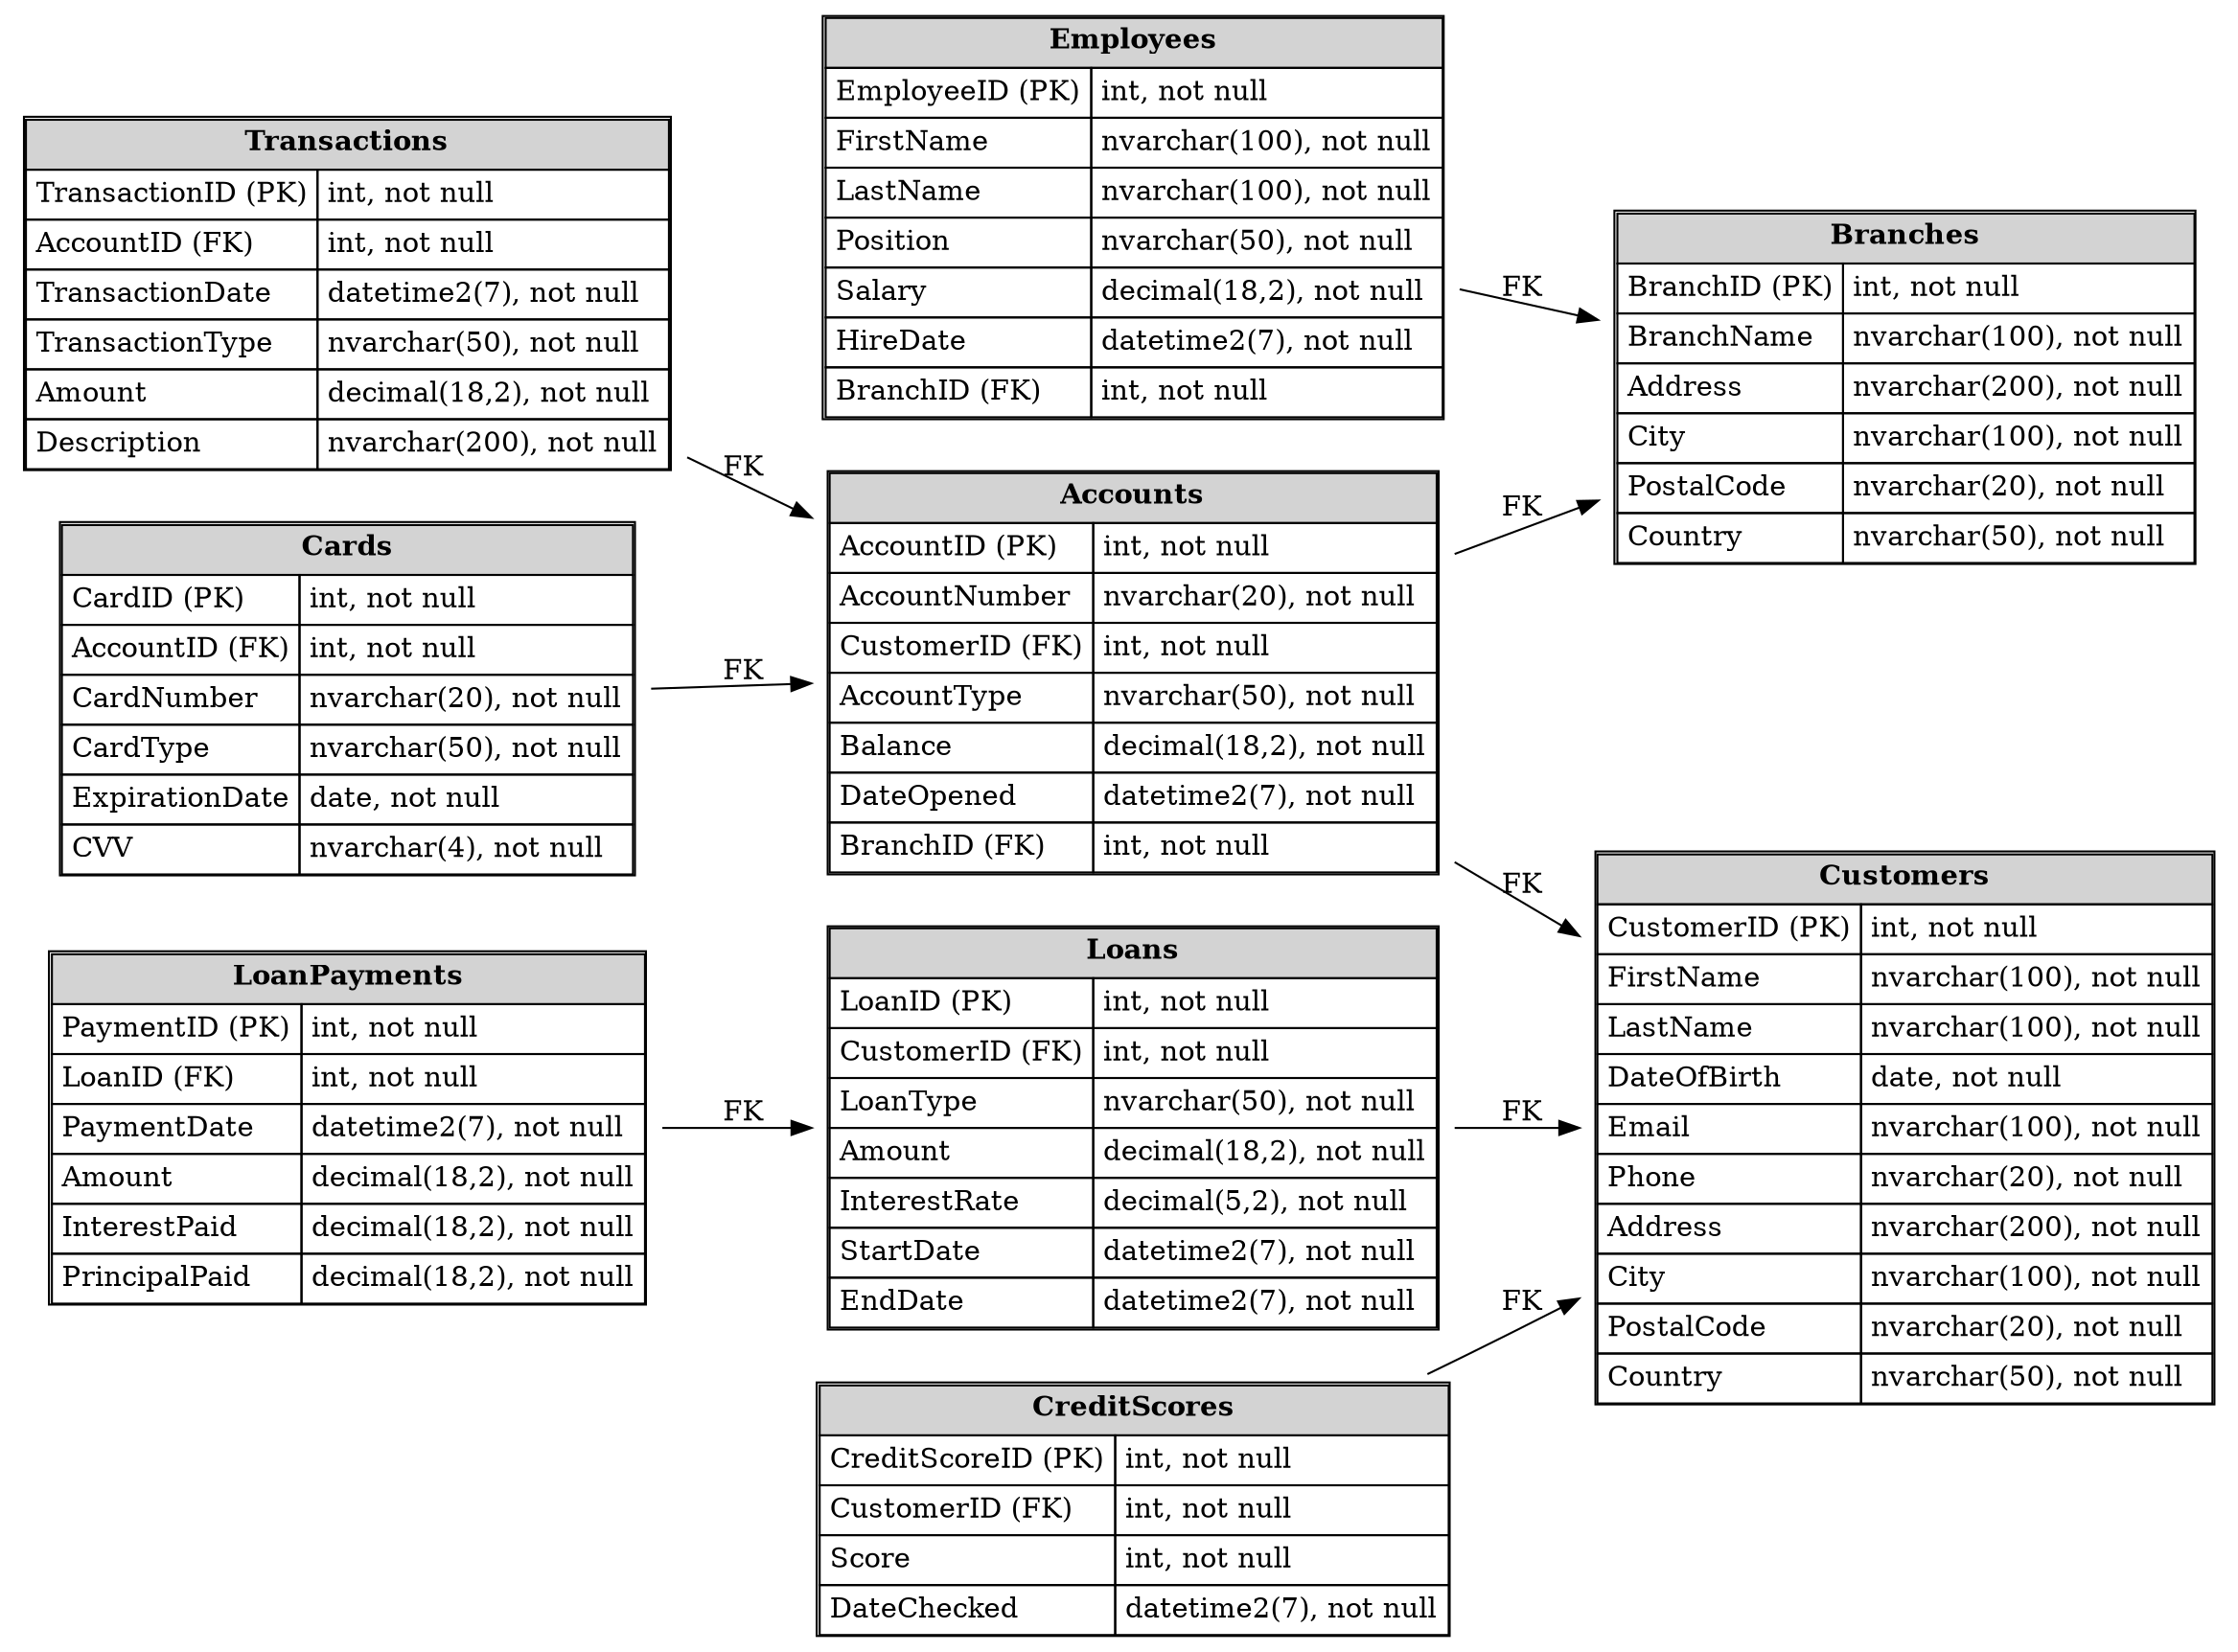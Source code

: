 digraph G {
    // General graph settings
    rankdir=LR;
    node [shape=plaintext];

    // Customers table
    Customers [label=<
        <table border="1" cellborder="1" cellspacing="0" cellpadding="4">
            <tr><td colspan="2" bgcolor="lightgrey"><b>Customers</b></td></tr>
            <tr><td align="left">CustomerID (PK)</td><td align="left">int, not null</td></tr>
            <tr><td align="left">FirstName</td><td align="left">nvarchar(100), not null</td></tr>
            <tr><td align="left">LastName</td><td align="left">nvarchar(100), not null</td></tr>
            <tr><td align="left">DateOfBirth</td><td align="left">date, not null</td></tr>
            <tr><td align="left">Email</td><td align="left">nvarchar(100), not null</td></tr>
            <tr><td align="left">Phone</td><td align="left">nvarchar(20), not null</td></tr>
            <tr><td align="left">Address</td><td align="left">nvarchar(200), not null</td></tr>
            <tr><td align="left">City</td><td align="left">nvarchar(100), not null</td></tr>
            <tr><td align="left">PostalCode</td><td align="left">nvarchar(20), not null</td></tr>
            <tr><td align="left">Country</td><td align="left">nvarchar(50), not null</td></tr>
        </table>
    >];

    // Accounts table
    Accounts [label=<
        <table border="1" cellborder="1" cellspacing="0" cellpadding="4">
            <tr><td colspan="2" bgcolor="lightgrey"><b>Accounts</b></td></tr>
            <tr><td align="left">AccountID (PK)</td><td align="left">int, not null</td></tr>
            <tr><td align="left">AccountNumber</td><td align="left">nvarchar(20), not null</td></tr>
            <tr><td align="left">CustomerID (FK)</td><td align="left">int, not null</td></tr>
            <tr><td align="left">AccountType</td><td align="left">nvarchar(50), not null</td></tr>
            <tr><td align="left">Balance</td><td align="left">decimal(18,2), not null</td></tr>
            <tr><td align="left">DateOpened</td><td align="left">datetime2(7), not null</td></tr>
            <tr><td align="left">BranchID (FK)</td><td align="left">int, not null</td></tr>
        </table>
    >];

    // Transactions table
    Transactions [label=<
        <table border="1" cellborder="1" cellspacing="0" cellpadding="4">
            <tr><td colspan="2" bgcolor="lightgrey"><b>Transactions</b></td></tr>
            <tr><td align="left">TransactionID (PK)</td><td align="left">int, not null</td></tr>
            <tr><td align="left">AccountID (FK)</td><td align="left">int, not null</td></tr>
            <tr><td align="left">TransactionDate</td><td align="left">datetime2(7), not null</td></tr>
            <tr><td align="left">TransactionType</td><td align="left">nvarchar(50), not null</td></tr>
            <tr><td align="left">Amount</td><td align="left">decimal(18,2), not null</td></tr>
            <tr><td align="left">Description</td><td align="left">nvarchar(200), not null</td></tr>
        </table>
    >];

    // Branches table
    Branches [label=<
        <table border="1" cellborder="1" cellspacing="0" cellpadding="4">
            <tr><td colspan="2" bgcolor="lightgrey"><b>Branches</b></td></tr>
            <tr><td align="left">BranchID (PK)</td><td align="left">int, not null</td></tr>
            <tr><td align="left">BranchName</td><td align="left">nvarchar(100), not null</td></tr>
            <tr><td align="left">Address</td><td align="left">nvarchar(200), not null</td></tr>
            <tr><td align="left">City</td><td align="left">nvarchar(100), not null</td></tr>
            <tr><td align="left">PostalCode</td><td align="left">nvarchar(20), not null</td></tr>
            <tr><td align="left">Country</td><td align="left">nvarchar(50), not null</td></tr>
        </table>
    >];

    // Loans table
    Loans [label=<
        <table border="1" cellborder="1" cellspacing="0" cellpadding="4">
            <tr><td colspan="2" bgcolor="lightgrey"><b>Loans</b></td></tr>
            <tr><td align="left">LoanID (PK)</td><td align="left">int, not null</td></tr>
            <tr><td align="left">CustomerID (FK)</td><td align="left">int, not null</td></tr>
            <tr><td align="left">LoanType</td><td align="left">nvarchar(50), not null</td></tr>
            <tr><td align="left">Amount</td><td align="left">decimal(18,2), not null</td></tr>
            <tr><td align="left">InterestRate</td><td align="left">decimal(5,2), not null</td></tr>
            <tr><td align="left">StartDate</td><td align="left">datetime2(7), not null</td></tr>
            <tr><td align="left">EndDate</td><td align="left">datetime2(7), not null</td></tr>
        </table>
    >];

    // LoanPayments table
    LoanPayments [label=<
        <table border="1" cellborder="1" cellspacing="0" cellpadding="4">
            <tr><td colspan="2" bgcolor="lightgrey"><b>LoanPayments</b></td></tr>
            <tr><td align="left">PaymentID (PK)</td><td align="left">int, not null</td></tr>
            <tr><td align="left">LoanID (FK)</td><td align="left">int, not null</td></tr>
            <tr><td align="left">PaymentDate</td><td align="left">datetime2(7), not null</td></tr>
            <tr><td align="left">Amount</td><td align="left">decimal(18,2), not null</td></tr>
            <tr><td align="left">InterestPaid</td><td align="left">decimal(18,2), not null</td></tr>
            <tr><td align="left">PrincipalPaid</td><td align="left">decimal(18,2), not null</td></tr>
        </table>
    >];

    // Employees table
    Employees [label=<
        <table border="1" cellborder="1" cellspacing="0" cellpadding="4">
            <tr><td colspan="2" bgcolor="lightgrey"><b>Employees</b></td></tr>
            <tr><td align="left">EmployeeID (PK)</td><td align="left">int, not null</td></tr>
            <tr><td align="left">FirstName</td><td align="left">nvarchar(100), not null</td></tr>
            <tr><td align="left">LastName</td><td align="left">nvarchar(100), not null</td></tr>
            <tr><td align="left">Position</td><td align="left">nvarchar(50), not null</td></tr>
            <tr><td align="left">Salary</td><td align="left">decimal(18,2), not null</td></tr>
            <tr><td align="left">HireDate</td><td align="left">datetime2(7), not null</td></tr>
            <tr><td align="left">BranchID (FK)</td><td align="left">int, not null</td></tr>
        </table>
    >];

    // Cards table
    Cards [label=<
        <table border="1" cellborder="1" cellspacing="0" cellpadding="4">
            <tr><td colspan="2" bgcolor="lightgrey"><b>Cards</b></td></tr>
            <tr><td align="left">CardID (PK)</td><td align="left">int, not null</td></tr>
            <tr><td align="left">AccountID (FK)</td><td align="left">int, not null</td></tr>
            <tr><td align="left">CardNumber</td><td align="left">nvarchar(20), not null</td></tr>
            <tr><td align="left">CardType</td><td align="left">nvarchar(50), not null</td></tr>
            <tr><td align="left">ExpirationDate</td><td align="left">date, not null</td></tr>
            <tr><td align="left">CVV</td><td align="left">nvarchar(4), not null</td></tr>
        </table>
    >];

    // CreditScores table
    CreditScores [label=<
        <table border="1" cellborder="1" cellspacing="0" cellpadding="4">
            <tr><td colspan="2" bgcolor="lightgrey"><b>CreditScores</b></td></tr>
            <tr><td align="left">CreditScoreID (PK)</td><td align="left">int, not null</td></tr>
            <tr><td align="left">CustomerID (FK)</td><td align="left">int, not null</td></tr>
            <tr><td align="left">Score</td><td align="left">int, not null</td></tr>
            <tr><td align="left">DateChecked</td><td align="left">datetime2(7), not null</td></tr>
        </table>
    >];

    // Defining relationships
    Accounts -> Customers [label="FK"];
    Accounts -> Branches [label="FK"];
    Transactions -> Accounts [label="FK"];
    Loans -> Customers [label="FK"];
    LoanPayments -> Loans [label="FK"];
    Employees -> Branches [label="FK"];
    Cards -> Accounts [label="FK"];
    CreditScores -> Customers [label="FK"];
}

